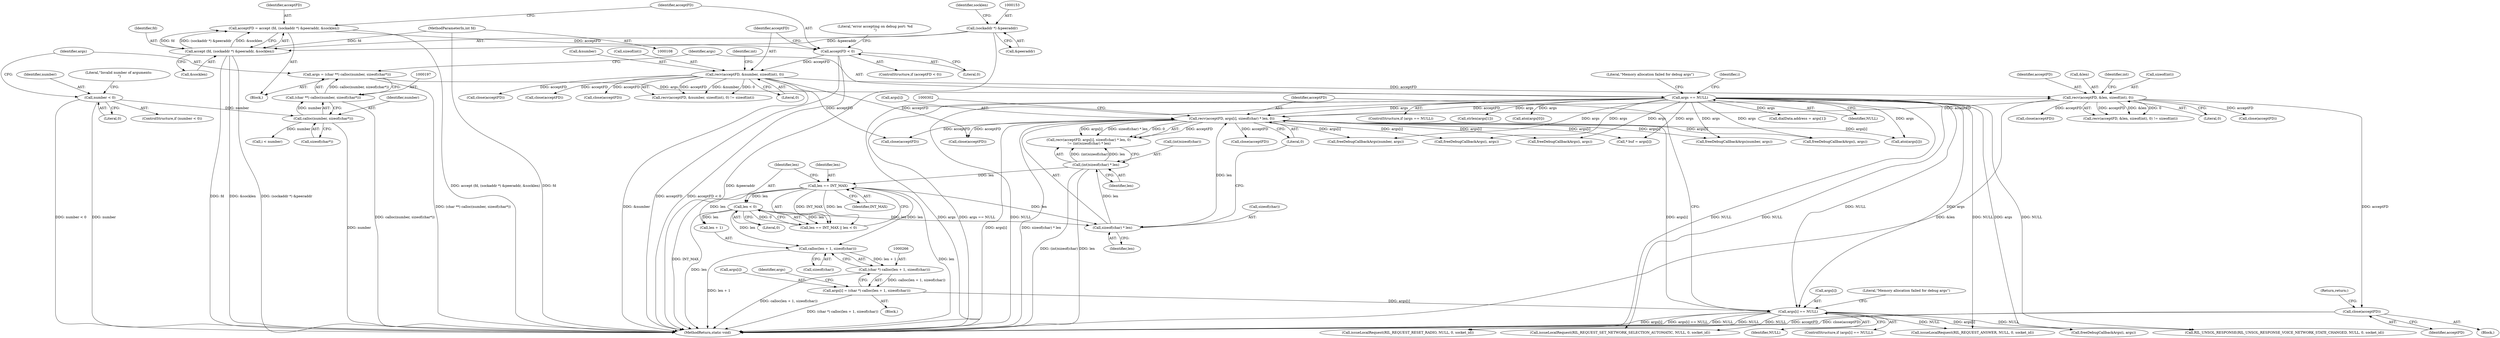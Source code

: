 digraph "0_Android_cd5f15f588a5d27e99ba12f057245bfe507f8c42@API" {
"1000285" [label="(Call,close(acceptFD))"];
"1000226" [label="(Call,recv(acceptFD, &len, sizeof(int), 0))"];
"1000290" [label="(Call,recv(acceptFD, args[i], sizeof(char) * len, 0))"];
"1000274" [label="(Call,args[i] == NULL)"];
"1000261" [label="(Call,args[i] = (char *) calloc(len + 1, sizeof(char)))"];
"1000265" [label="(Call,(char *) calloc(len + 1, sizeof(char)))"];
"1000267" [label="(Call,calloc(len + 1, sizeof(char)))"];
"1000249" [label="(Call,len < 0)"];
"1000246" [label="(Call,len == INT_MAX)"];
"1000300" [label="(Call,(int)sizeof(char) * len)"];
"1000295" [label="(Call,sizeof(char) * len)"];
"1000203" [label="(Call,args == NULL)"];
"1000194" [label="(Call,args = (char **) calloc(number, sizeof(char*)))"];
"1000196" [label="(Call,(char **) calloc(number, sizeof(char*)))"];
"1000198" [label="(Call,calloc(number, sizeof(char*)))"];
"1000185" [label="(Call,number < 0)"];
"1000169" [label="(Call,recv(acceptFD, &number, sizeof(int), 0))"];
"1000159" [label="(Call,acceptFD < 0)"];
"1000148" [label="(Call,acceptFD = accept (fd, (sockaddr *) &peeraddr, &socklen))"];
"1000150" [label="(Call,accept (fd, (sockaddr *) &peeraddr, &socklen))"];
"1000109" [label="(MethodParameterIn,int fd)"];
"1000152" [label="(Call,(sockaddr *) &peeraddr)"];
"1000177" [label="(Identifier,int)"];
"1000241" [label="(Call,close(acceptFD))"];
"1000112" [label="(Block,)"];
"1000170" [label="(Identifier,acceptFD)"];
"1000200" [label="(Call,sizeof(char*))"];
"1000222" [label="(Block,)"];
"1000152" [label="(Call,(sockaddr *) &peeraddr)"];
"1000249" [label="(Call,len < 0)"];
"1000262" [label="(Call,args[i])"];
"1000225" [label="(Call,recv(acceptFD, &len, sizeof(int), 0) != sizeof(int))"];
"1000171" [label="(Call,&number)"];
"1000278" [label="(Identifier,NULL)"];
"1000199" [label="(Identifier,number)"];
"1000246" [label="(Call,len == INT_MAX)"];
"1000289" [label="(Call,recv(acceptFD, args[i], sizeof(char) * len, 0)\n != (int)sizeof(char) * len)"];
"1000149" [label="(Identifier,acceptFD)"];
"1000305" [label="(Identifier,len)"];
"1000161" [label="(Literal,0)"];
"1000228" [label="(Call,&len)"];
"1000157" [label="(Identifier,socklen)"];
"1000628" [label="(Call,freeDebugCallbackArgs(number, args))"];
"1000234" [label="(Identifier,int)"];
"1000317" [label="(Call,* buf = args[i])"];
"1000583" [label="(Call,freeDebugCallbackArgs(number, args))"];
"1000271" [label="(Call,sizeof(char))"];
"1000292" [label="(Call,args[i])"];
"1000377" [label="(Call,issueLocalRequest(RIL_REQUEST_RESET_RADIO, NULL, 0, socket_id))"];
"1000275" [label="(Call,args[i])"];
"1000230" [label="(Call,sizeof(int))"];
"1000589" [label="(Call,dialData.address = args[1])"];
"1000310" [label="(Call,freeDebugCallbackArgs(i, args))"];
"1000195" [label="(Identifier,args)"];
"1000245" [label="(Call,len == INT_MAX || len < 0)"];
"1000227" [label="(Identifier,acceptFD)"];
"1000173" [label="(Call,sizeof(int))"];
"1000205" [label="(Identifier,NULL)"];
"1000313" [label="(Call,close(acceptFD))"];
"1000203" [label="(Call,args == NULL)"];
"1000226" [label="(Call,recv(acceptFD, &len, sizeof(int), 0))"];
"1000287" [label="(Return,return;)"];
"1000190" [label="(Literal,\"Invalid number of arguments: \n\")"];
"1000633" [label="(MethodReturn,static void)"];
"1000261" [label="(Call,args[i] = (char *) calloc(len + 1, sizeof(char)))"];
"1000607" [label="(Call,issueLocalRequest(RIL_REQUEST_ANSWER, NULL, 0, socket_id))"];
"1000202" [label="(ControlStructure,if (args == NULL))"];
"1000285" [label="(Call,close(acceptFD))"];
"1000247" [label="(Identifier,len)"];
"1000184" [label="(ControlStructure,if (number < 0))"];
"1000291" [label="(Identifier,acceptFD)"];
"1000238" [label="(Call,freeDebugCallbackArgs(i, args))"];
"1000175" [label="(Literal,0)"];
"1000250" [label="(Identifier,len)"];
"1000268" [label="(Call,len + 1)"];
"1000191" [label="(Call,close(acceptFD))"];
"1000301" [label="(Call,(int)sizeof(char))"];
"1000273" [label="(ControlStructure,if (args[i] == NULL))"];
"1000232" [label="(Literal,0)"];
"1000251" [label="(Literal,0)"];
"1000575" [label="(Call,strlen(args[1]))"];
"1000148" [label="(Call,acceptFD = accept (fd, (sockaddr *) &peeraddr, &socklen))"];
"1000158" [label="(ControlStructure,if (acceptFD < 0))"];
"1000198" [label="(Call,calloc(number, sizeof(char*)))"];
"1000208" [label="(Literal,\"Memory allocation failed for debug args\")"];
"1000154" [label="(Call,&peeraddr)"];
"1000186" [label="(Identifier,number)"];
"1000109" [label="(MethodParameterIn,int fd)"];
"1000215" [label="(Identifier,i)"];
"1000267" [label="(Call,calloc(len + 1, sizeof(char)))"];
"1000631" [label="(Call,close(acceptFD))"];
"1000217" [label="(Call,i < number)"];
"1000548" [label="(Call,issueLocalRequest(RIL_REQUEST_SET_NETWORK_SELECTION_AUTOMATIC, NULL, 0, socket_id))"];
"1000295" [label="(Call,sizeof(char) * len)"];
"1000185" [label="(Call,number < 0)"];
"1000265" [label="(Call,(char *) calloc(len + 1, sizeof(char)))"];
"1000204" [label="(Identifier,args)"];
"1000168" [label="(Call,recv(acceptFD, &number, sizeof(int), 0) != sizeof(int))"];
"1000298" [label="(Identifier,len)"];
"1000258" [label="(Call,close(acceptFD))"];
"1000290" [label="(Call,recv(acceptFD, args[i], sizeof(char) * len, 0))"];
"1000300" [label="(Call,(int)sizeof(char) * len)"];
"1000281" [label="(Literal,\"Memory allocation failed for debug args\")"];
"1000276" [label="(Identifier,args)"];
"1000164" [label="(Literal,\"error accepting on debug port: %d\n\")"];
"1000299" [label="(Literal,0)"];
"1000586" [label="(Call,close(acceptFD))"];
"1000169" [label="(Call,recv(acceptFD, &number, sizeof(int), 0))"];
"1000296" [label="(Call,sizeof(char))"];
"1000274" [label="(Call,args[i] == NULL)"];
"1000194" [label="(Call,args = (char **) calloc(number, sizeof(char*)))"];
"1000160" [label="(Identifier,acceptFD)"];
"1000187" [label="(Literal,0)"];
"1000248" [label="(Identifier,INT_MAX)"];
"1000336" [label="(Call,atoi(args[i]))"];
"1000286" [label="(Identifier,acceptFD)"];
"1000279" [label="(Block,)"];
"1000209" [label="(Call,close(acceptFD))"];
"1000151" [label="(Identifier,fd)"];
"1000369" [label="(Call,atoi(args[0]))"];
"1000181" [label="(Call,close(acceptFD))"];
"1000150" [label="(Call,accept (fd, (sockaddr *) &peeraddr, &socklen))"];
"1000282" [label="(Call,freeDebugCallbackArgs(i, args))"];
"1000156" [label="(Call,&socklen)"];
"1000196" [label="(Call,(char **) calloc(number, sizeof(char*)))"];
"1000255" [label="(Call,freeDebugCallbackArgs(i, args))"];
"1000159" [label="(Call,acceptFD < 0)"];
"1000443" [label="(Call,RIL_UNSOL_RESPONSE(RIL_UNSOL_RESPONSE_VOICE_NETWORK_STATE_CHANGED, NULL, 0, socket_id))"];
"1000285" -> "1000279"  [label="AST: "];
"1000285" -> "1000286"  [label="CFG: "];
"1000286" -> "1000285"  [label="AST: "];
"1000287" -> "1000285"  [label="CFG: "];
"1000285" -> "1000633"  [label="DDG: acceptFD"];
"1000285" -> "1000633"  [label="DDG: close(acceptFD)"];
"1000226" -> "1000285"  [label="DDG: acceptFD"];
"1000226" -> "1000225"  [label="AST: "];
"1000226" -> "1000232"  [label="CFG: "];
"1000227" -> "1000226"  [label="AST: "];
"1000228" -> "1000226"  [label="AST: "];
"1000230" -> "1000226"  [label="AST: "];
"1000232" -> "1000226"  [label="AST: "];
"1000234" -> "1000226"  [label="CFG: "];
"1000226" -> "1000633"  [label="DDG: &len"];
"1000226" -> "1000225"  [label="DDG: acceptFD"];
"1000226" -> "1000225"  [label="DDG: &len"];
"1000226" -> "1000225"  [label="DDG: 0"];
"1000290" -> "1000226"  [label="DDG: acceptFD"];
"1000169" -> "1000226"  [label="DDG: acceptFD"];
"1000226" -> "1000241"  [label="DDG: acceptFD"];
"1000226" -> "1000258"  [label="DDG: acceptFD"];
"1000226" -> "1000290"  [label="DDG: acceptFD"];
"1000290" -> "1000289"  [label="AST: "];
"1000290" -> "1000299"  [label="CFG: "];
"1000291" -> "1000290"  [label="AST: "];
"1000292" -> "1000290"  [label="AST: "];
"1000295" -> "1000290"  [label="AST: "];
"1000299" -> "1000290"  [label="AST: "];
"1000302" -> "1000290"  [label="CFG: "];
"1000290" -> "1000633"  [label="DDG: args[i]"];
"1000290" -> "1000633"  [label="DDG: sizeof(char) * len"];
"1000290" -> "1000238"  [label="DDG: args[i]"];
"1000290" -> "1000255"  [label="DDG: args[i]"];
"1000290" -> "1000289"  [label="DDG: acceptFD"];
"1000290" -> "1000289"  [label="DDG: args[i]"];
"1000290" -> "1000289"  [label="DDG: sizeof(char) * len"];
"1000290" -> "1000289"  [label="DDG: 0"];
"1000274" -> "1000290"  [label="DDG: args[i]"];
"1000203" -> "1000290"  [label="DDG: args"];
"1000295" -> "1000290"  [label="DDG: len"];
"1000290" -> "1000310"  [label="DDG: args[i]"];
"1000290" -> "1000313"  [label="DDG: acceptFD"];
"1000290" -> "1000317"  [label="DDG: args[i]"];
"1000290" -> "1000336"  [label="DDG: args[i]"];
"1000290" -> "1000583"  [label="DDG: args[i]"];
"1000290" -> "1000586"  [label="DDG: acceptFD"];
"1000290" -> "1000628"  [label="DDG: args[i]"];
"1000290" -> "1000631"  [label="DDG: acceptFD"];
"1000274" -> "1000273"  [label="AST: "];
"1000274" -> "1000278"  [label="CFG: "];
"1000275" -> "1000274"  [label="AST: "];
"1000278" -> "1000274"  [label="AST: "];
"1000281" -> "1000274"  [label="CFG: "];
"1000291" -> "1000274"  [label="CFG: "];
"1000274" -> "1000633"  [label="DDG: args[i]"];
"1000274" -> "1000633"  [label="DDG: args[i] == NULL"];
"1000274" -> "1000633"  [label="DDG: NULL"];
"1000261" -> "1000274"  [label="DDG: args[i]"];
"1000203" -> "1000274"  [label="DDG: args"];
"1000203" -> "1000274"  [label="DDG: NULL"];
"1000274" -> "1000282"  [label="DDG: args[i]"];
"1000274" -> "1000377"  [label="DDG: NULL"];
"1000274" -> "1000443"  [label="DDG: NULL"];
"1000274" -> "1000548"  [label="DDG: NULL"];
"1000274" -> "1000607"  [label="DDG: NULL"];
"1000261" -> "1000222"  [label="AST: "];
"1000261" -> "1000265"  [label="CFG: "];
"1000262" -> "1000261"  [label="AST: "];
"1000265" -> "1000261"  [label="AST: "];
"1000276" -> "1000261"  [label="CFG: "];
"1000261" -> "1000633"  [label="DDG: (char *) calloc(len + 1, sizeof(char))"];
"1000265" -> "1000261"  [label="DDG: calloc(len + 1, sizeof(char))"];
"1000265" -> "1000267"  [label="CFG: "];
"1000266" -> "1000265"  [label="AST: "];
"1000267" -> "1000265"  [label="AST: "];
"1000265" -> "1000633"  [label="DDG: calloc(len + 1, sizeof(char))"];
"1000267" -> "1000265"  [label="DDG: len + 1"];
"1000267" -> "1000271"  [label="CFG: "];
"1000268" -> "1000267"  [label="AST: "];
"1000271" -> "1000267"  [label="AST: "];
"1000267" -> "1000633"  [label="DDG: len + 1"];
"1000249" -> "1000267"  [label="DDG: len"];
"1000246" -> "1000267"  [label="DDG: len"];
"1000249" -> "1000245"  [label="AST: "];
"1000249" -> "1000251"  [label="CFG: "];
"1000250" -> "1000249"  [label="AST: "];
"1000251" -> "1000249"  [label="AST: "];
"1000245" -> "1000249"  [label="CFG: "];
"1000249" -> "1000633"  [label="DDG: len"];
"1000249" -> "1000245"  [label="DDG: len"];
"1000249" -> "1000245"  [label="DDG: 0"];
"1000246" -> "1000249"  [label="DDG: len"];
"1000249" -> "1000268"  [label="DDG: len"];
"1000249" -> "1000295"  [label="DDG: len"];
"1000246" -> "1000245"  [label="AST: "];
"1000246" -> "1000248"  [label="CFG: "];
"1000247" -> "1000246"  [label="AST: "];
"1000248" -> "1000246"  [label="AST: "];
"1000250" -> "1000246"  [label="CFG: "];
"1000245" -> "1000246"  [label="CFG: "];
"1000246" -> "1000633"  [label="DDG: INT_MAX"];
"1000246" -> "1000633"  [label="DDG: len"];
"1000246" -> "1000245"  [label="DDG: len"];
"1000246" -> "1000245"  [label="DDG: INT_MAX"];
"1000300" -> "1000246"  [label="DDG: len"];
"1000246" -> "1000268"  [label="DDG: len"];
"1000246" -> "1000295"  [label="DDG: len"];
"1000300" -> "1000289"  [label="AST: "];
"1000300" -> "1000305"  [label="CFG: "];
"1000301" -> "1000300"  [label="AST: "];
"1000305" -> "1000300"  [label="AST: "];
"1000289" -> "1000300"  [label="CFG: "];
"1000300" -> "1000633"  [label="DDG: len"];
"1000300" -> "1000633"  [label="DDG: (int)sizeof(char)"];
"1000300" -> "1000289"  [label="DDG: (int)sizeof(char)"];
"1000300" -> "1000289"  [label="DDG: len"];
"1000295" -> "1000300"  [label="DDG: len"];
"1000295" -> "1000298"  [label="CFG: "];
"1000296" -> "1000295"  [label="AST: "];
"1000298" -> "1000295"  [label="AST: "];
"1000299" -> "1000295"  [label="CFG: "];
"1000203" -> "1000202"  [label="AST: "];
"1000203" -> "1000205"  [label="CFG: "];
"1000204" -> "1000203"  [label="AST: "];
"1000205" -> "1000203"  [label="AST: "];
"1000208" -> "1000203"  [label="CFG: "];
"1000215" -> "1000203"  [label="CFG: "];
"1000203" -> "1000633"  [label="DDG: args == NULL"];
"1000203" -> "1000633"  [label="DDG: NULL"];
"1000203" -> "1000633"  [label="DDG: args"];
"1000194" -> "1000203"  [label="DDG: args"];
"1000203" -> "1000238"  [label="DDG: args"];
"1000203" -> "1000255"  [label="DDG: args"];
"1000203" -> "1000282"  [label="DDG: args"];
"1000203" -> "1000310"  [label="DDG: args"];
"1000203" -> "1000317"  [label="DDG: args"];
"1000203" -> "1000336"  [label="DDG: args"];
"1000203" -> "1000369"  [label="DDG: args"];
"1000203" -> "1000377"  [label="DDG: NULL"];
"1000203" -> "1000443"  [label="DDG: NULL"];
"1000203" -> "1000548"  [label="DDG: NULL"];
"1000203" -> "1000575"  [label="DDG: args"];
"1000203" -> "1000583"  [label="DDG: args"];
"1000203" -> "1000589"  [label="DDG: args"];
"1000203" -> "1000607"  [label="DDG: NULL"];
"1000203" -> "1000628"  [label="DDG: args"];
"1000194" -> "1000112"  [label="AST: "];
"1000194" -> "1000196"  [label="CFG: "];
"1000195" -> "1000194"  [label="AST: "];
"1000196" -> "1000194"  [label="AST: "];
"1000204" -> "1000194"  [label="CFG: "];
"1000194" -> "1000633"  [label="DDG: (char **) calloc(number, sizeof(char*))"];
"1000196" -> "1000194"  [label="DDG: calloc(number, sizeof(char*))"];
"1000196" -> "1000198"  [label="CFG: "];
"1000197" -> "1000196"  [label="AST: "];
"1000198" -> "1000196"  [label="AST: "];
"1000196" -> "1000633"  [label="DDG: calloc(number, sizeof(char*))"];
"1000198" -> "1000196"  [label="DDG: number"];
"1000198" -> "1000200"  [label="CFG: "];
"1000199" -> "1000198"  [label="AST: "];
"1000200" -> "1000198"  [label="AST: "];
"1000198" -> "1000633"  [label="DDG: number"];
"1000185" -> "1000198"  [label="DDG: number"];
"1000198" -> "1000217"  [label="DDG: number"];
"1000185" -> "1000184"  [label="AST: "];
"1000185" -> "1000187"  [label="CFG: "];
"1000186" -> "1000185"  [label="AST: "];
"1000187" -> "1000185"  [label="AST: "];
"1000190" -> "1000185"  [label="CFG: "];
"1000195" -> "1000185"  [label="CFG: "];
"1000185" -> "1000633"  [label="DDG: number"];
"1000185" -> "1000633"  [label="DDG: number < 0"];
"1000169" -> "1000168"  [label="AST: "];
"1000169" -> "1000175"  [label="CFG: "];
"1000170" -> "1000169"  [label="AST: "];
"1000171" -> "1000169"  [label="AST: "];
"1000173" -> "1000169"  [label="AST: "];
"1000175" -> "1000169"  [label="AST: "];
"1000177" -> "1000169"  [label="CFG: "];
"1000169" -> "1000633"  [label="DDG: &number"];
"1000169" -> "1000168"  [label="DDG: acceptFD"];
"1000169" -> "1000168"  [label="DDG: &number"];
"1000169" -> "1000168"  [label="DDG: 0"];
"1000159" -> "1000169"  [label="DDG: acceptFD"];
"1000169" -> "1000181"  [label="DDG: acceptFD"];
"1000169" -> "1000191"  [label="DDG: acceptFD"];
"1000169" -> "1000209"  [label="DDG: acceptFD"];
"1000169" -> "1000586"  [label="DDG: acceptFD"];
"1000169" -> "1000631"  [label="DDG: acceptFD"];
"1000159" -> "1000158"  [label="AST: "];
"1000159" -> "1000161"  [label="CFG: "];
"1000160" -> "1000159"  [label="AST: "];
"1000161" -> "1000159"  [label="AST: "];
"1000164" -> "1000159"  [label="CFG: "];
"1000170" -> "1000159"  [label="CFG: "];
"1000159" -> "1000633"  [label="DDG: acceptFD < 0"];
"1000159" -> "1000633"  [label="DDG: acceptFD"];
"1000148" -> "1000159"  [label="DDG: acceptFD"];
"1000148" -> "1000112"  [label="AST: "];
"1000148" -> "1000150"  [label="CFG: "];
"1000149" -> "1000148"  [label="AST: "];
"1000150" -> "1000148"  [label="AST: "];
"1000160" -> "1000148"  [label="CFG: "];
"1000148" -> "1000633"  [label="DDG: accept (fd, (sockaddr *) &peeraddr, &socklen)"];
"1000150" -> "1000148"  [label="DDG: fd"];
"1000150" -> "1000148"  [label="DDG: (sockaddr *) &peeraddr"];
"1000150" -> "1000148"  [label="DDG: &socklen"];
"1000150" -> "1000156"  [label="CFG: "];
"1000151" -> "1000150"  [label="AST: "];
"1000152" -> "1000150"  [label="AST: "];
"1000156" -> "1000150"  [label="AST: "];
"1000150" -> "1000633"  [label="DDG: fd"];
"1000150" -> "1000633"  [label="DDG: (sockaddr *) &peeraddr"];
"1000150" -> "1000633"  [label="DDG: &socklen"];
"1000109" -> "1000150"  [label="DDG: fd"];
"1000152" -> "1000150"  [label="DDG: &peeraddr"];
"1000109" -> "1000108"  [label="AST: "];
"1000109" -> "1000633"  [label="DDG: fd"];
"1000152" -> "1000154"  [label="CFG: "];
"1000153" -> "1000152"  [label="AST: "];
"1000154" -> "1000152"  [label="AST: "];
"1000157" -> "1000152"  [label="CFG: "];
"1000152" -> "1000633"  [label="DDG: &peeraddr"];
}
